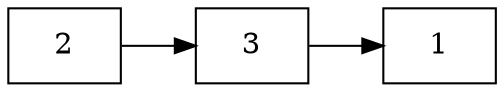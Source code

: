 digraph G {
  rankdir=LR;
  1 [label="1", shape=box, ];
  2 [label="2", shape=box, ];
  3 [label="3", shape=box, ];
  
  
  2 -> 3;
  3 -> 1;
  
  }
